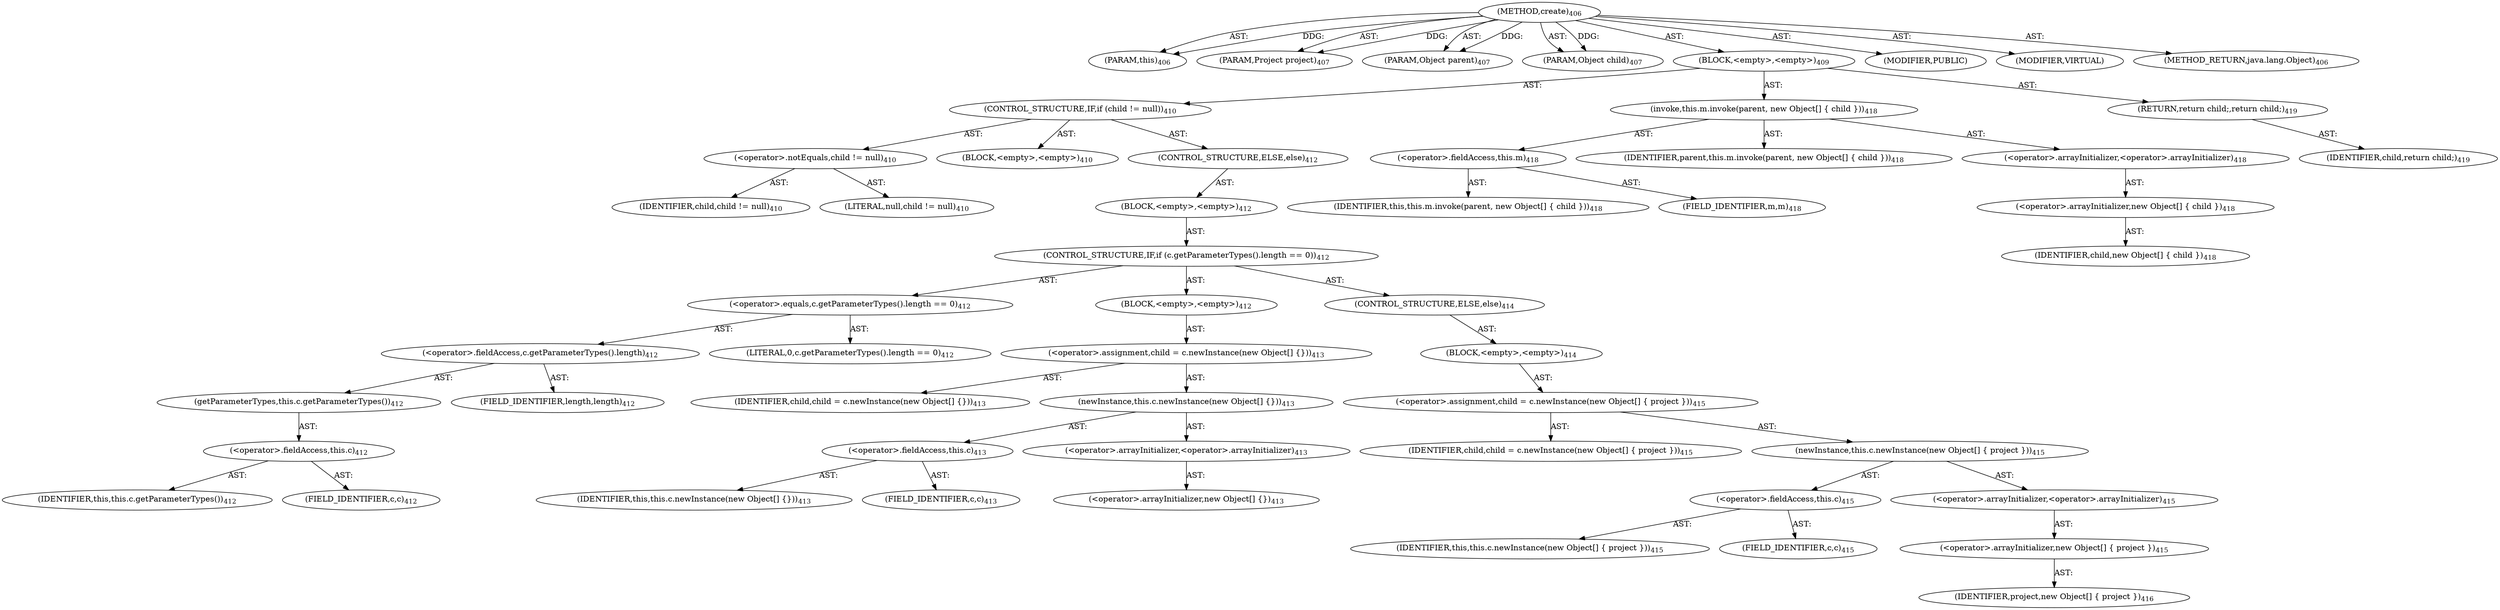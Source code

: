 digraph "create" {  
"111669149782" [label = <(METHOD,create)<SUB>406</SUB>> ]
"115964117222" [label = <(PARAM,this)<SUB>406</SUB>> ]
"115964117223" [label = <(PARAM,Project project)<SUB>407</SUB>> ]
"115964117224" [label = <(PARAM,Object parent)<SUB>407</SUB>> ]
"115964117225" [label = <(PARAM,Object child)<SUB>407</SUB>> ]
"25769804032" [label = <(BLOCK,&lt;empty&gt;,&lt;empty&gt;)<SUB>409</SUB>> ]
"47244640384" [label = <(CONTROL_STRUCTURE,IF,if (child != null))<SUB>410</SUB>> ]
"30064772004" [label = <(&lt;operator&gt;.notEquals,child != null)<SUB>410</SUB>> ]
"68719477536" [label = <(IDENTIFIER,child,child != null)<SUB>410</SUB>> ]
"90194313355" [label = <(LITERAL,null,child != null)<SUB>410</SUB>> ]
"25769804033" [label = <(BLOCK,&lt;empty&gt;,&lt;empty&gt;)<SUB>410</SUB>> ]
"47244640385" [label = <(CONTROL_STRUCTURE,ELSE,else)<SUB>412</SUB>> ]
"25769804034" [label = <(BLOCK,&lt;empty&gt;,&lt;empty&gt;)<SUB>412</SUB>> ]
"47244640386" [label = <(CONTROL_STRUCTURE,IF,if (c.getParameterTypes().length == 0))<SUB>412</SUB>> ]
"30064772005" [label = <(&lt;operator&gt;.equals,c.getParameterTypes().length == 0)<SUB>412</SUB>> ]
"30064772006" [label = <(&lt;operator&gt;.fieldAccess,c.getParameterTypes().length)<SUB>412</SUB>> ]
"30064772007" [label = <(getParameterTypes,this.c.getParameterTypes())<SUB>412</SUB>> ]
"30064772008" [label = <(&lt;operator&gt;.fieldAccess,this.c)<SUB>412</SUB>> ]
"68719477537" [label = <(IDENTIFIER,this,this.c.getParameterTypes())<SUB>412</SUB>> ]
"55834575050" [label = <(FIELD_IDENTIFIER,c,c)<SUB>412</SUB>> ]
"55834575051" [label = <(FIELD_IDENTIFIER,length,length)<SUB>412</SUB>> ]
"90194313356" [label = <(LITERAL,0,c.getParameterTypes().length == 0)<SUB>412</SUB>> ]
"25769804035" [label = <(BLOCK,&lt;empty&gt;,&lt;empty&gt;)<SUB>412</SUB>> ]
"30064772009" [label = <(&lt;operator&gt;.assignment,child = c.newInstance(new Object[] {}))<SUB>413</SUB>> ]
"68719477538" [label = <(IDENTIFIER,child,child = c.newInstance(new Object[] {}))<SUB>413</SUB>> ]
"30064772010" [label = <(newInstance,this.c.newInstance(new Object[] {}))<SUB>413</SUB>> ]
"30064772011" [label = <(&lt;operator&gt;.fieldAccess,this.c)<SUB>413</SUB>> ]
"68719477539" [label = <(IDENTIFIER,this,this.c.newInstance(new Object[] {}))<SUB>413</SUB>> ]
"55834575052" [label = <(FIELD_IDENTIFIER,c,c)<SUB>413</SUB>> ]
"30064772012" [label = <(&lt;operator&gt;.arrayInitializer,&lt;operator&gt;.arrayInitializer)<SUB>413</SUB>> ]
"30064772013" [label = <(&lt;operator&gt;.arrayInitializer,new Object[] {})<SUB>413</SUB>> ]
"47244640387" [label = <(CONTROL_STRUCTURE,ELSE,else)<SUB>414</SUB>> ]
"25769804036" [label = <(BLOCK,&lt;empty&gt;,&lt;empty&gt;)<SUB>414</SUB>> ]
"30064772014" [label = <(&lt;operator&gt;.assignment,child = c.newInstance(new Object[] { project }))<SUB>415</SUB>> ]
"68719477540" [label = <(IDENTIFIER,child,child = c.newInstance(new Object[] { project }))<SUB>415</SUB>> ]
"30064772015" [label = <(newInstance,this.c.newInstance(new Object[] { project }))<SUB>415</SUB>> ]
"30064772016" [label = <(&lt;operator&gt;.fieldAccess,this.c)<SUB>415</SUB>> ]
"68719477541" [label = <(IDENTIFIER,this,this.c.newInstance(new Object[] { project }))<SUB>415</SUB>> ]
"55834575053" [label = <(FIELD_IDENTIFIER,c,c)<SUB>415</SUB>> ]
"30064772017" [label = <(&lt;operator&gt;.arrayInitializer,&lt;operator&gt;.arrayInitializer)<SUB>415</SUB>> ]
"30064772018" [label = <(&lt;operator&gt;.arrayInitializer,new Object[] { project })<SUB>415</SUB>> ]
"68719477542" [label = <(IDENTIFIER,project,new Object[] { project })<SUB>416</SUB>> ]
"30064772019" [label = <(invoke,this.m.invoke(parent, new Object[] { child }))<SUB>418</SUB>> ]
"30064772020" [label = <(&lt;operator&gt;.fieldAccess,this.m)<SUB>418</SUB>> ]
"68719477543" [label = <(IDENTIFIER,this,this.m.invoke(parent, new Object[] { child }))<SUB>418</SUB>> ]
"55834575054" [label = <(FIELD_IDENTIFIER,m,m)<SUB>418</SUB>> ]
"68719477544" [label = <(IDENTIFIER,parent,this.m.invoke(parent, new Object[] { child }))<SUB>418</SUB>> ]
"30064772021" [label = <(&lt;operator&gt;.arrayInitializer,&lt;operator&gt;.arrayInitializer)<SUB>418</SUB>> ]
"30064772022" [label = <(&lt;operator&gt;.arrayInitializer,new Object[] { child })<SUB>418</SUB>> ]
"68719477545" [label = <(IDENTIFIER,child,new Object[] { child })<SUB>418</SUB>> ]
"146028888125" [label = <(RETURN,return child;,return child;)<SUB>419</SUB>> ]
"68719477546" [label = <(IDENTIFIER,child,return child;)<SUB>419</SUB>> ]
"133143986374" [label = <(MODIFIER,PUBLIC)> ]
"133143986375" [label = <(MODIFIER,VIRTUAL)> ]
"128849018966" [label = <(METHOD_RETURN,java.lang.Object)<SUB>406</SUB>> ]
  "111669149782" -> "115964117222"  [ label = "AST: "] 
  "111669149782" -> "115964117223"  [ label = "AST: "] 
  "111669149782" -> "115964117224"  [ label = "AST: "] 
  "111669149782" -> "115964117225"  [ label = "AST: "] 
  "111669149782" -> "25769804032"  [ label = "AST: "] 
  "111669149782" -> "133143986374"  [ label = "AST: "] 
  "111669149782" -> "133143986375"  [ label = "AST: "] 
  "111669149782" -> "128849018966"  [ label = "AST: "] 
  "25769804032" -> "47244640384"  [ label = "AST: "] 
  "25769804032" -> "30064772019"  [ label = "AST: "] 
  "25769804032" -> "146028888125"  [ label = "AST: "] 
  "47244640384" -> "30064772004"  [ label = "AST: "] 
  "47244640384" -> "25769804033"  [ label = "AST: "] 
  "47244640384" -> "47244640385"  [ label = "AST: "] 
  "30064772004" -> "68719477536"  [ label = "AST: "] 
  "30064772004" -> "90194313355"  [ label = "AST: "] 
  "47244640385" -> "25769804034"  [ label = "AST: "] 
  "25769804034" -> "47244640386"  [ label = "AST: "] 
  "47244640386" -> "30064772005"  [ label = "AST: "] 
  "47244640386" -> "25769804035"  [ label = "AST: "] 
  "47244640386" -> "47244640387"  [ label = "AST: "] 
  "30064772005" -> "30064772006"  [ label = "AST: "] 
  "30064772005" -> "90194313356"  [ label = "AST: "] 
  "30064772006" -> "30064772007"  [ label = "AST: "] 
  "30064772006" -> "55834575051"  [ label = "AST: "] 
  "30064772007" -> "30064772008"  [ label = "AST: "] 
  "30064772008" -> "68719477537"  [ label = "AST: "] 
  "30064772008" -> "55834575050"  [ label = "AST: "] 
  "25769804035" -> "30064772009"  [ label = "AST: "] 
  "30064772009" -> "68719477538"  [ label = "AST: "] 
  "30064772009" -> "30064772010"  [ label = "AST: "] 
  "30064772010" -> "30064772011"  [ label = "AST: "] 
  "30064772010" -> "30064772012"  [ label = "AST: "] 
  "30064772011" -> "68719477539"  [ label = "AST: "] 
  "30064772011" -> "55834575052"  [ label = "AST: "] 
  "30064772012" -> "30064772013"  [ label = "AST: "] 
  "47244640387" -> "25769804036"  [ label = "AST: "] 
  "25769804036" -> "30064772014"  [ label = "AST: "] 
  "30064772014" -> "68719477540"  [ label = "AST: "] 
  "30064772014" -> "30064772015"  [ label = "AST: "] 
  "30064772015" -> "30064772016"  [ label = "AST: "] 
  "30064772015" -> "30064772017"  [ label = "AST: "] 
  "30064772016" -> "68719477541"  [ label = "AST: "] 
  "30064772016" -> "55834575053"  [ label = "AST: "] 
  "30064772017" -> "30064772018"  [ label = "AST: "] 
  "30064772018" -> "68719477542"  [ label = "AST: "] 
  "30064772019" -> "30064772020"  [ label = "AST: "] 
  "30064772019" -> "68719477544"  [ label = "AST: "] 
  "30064772019" -> "30064772021"  [ label = "AST: "] 
  "30064772020" -> "68719477543"  [ label = "AST: "] 
  "30064772020" -> "55834575054"  [ label = "AST: "] 
  "30064772021" -> "30064772022"  [ label = "AST: "] 
  "30064772022" -> "68719477545"  [ label = "AST: "] 
  "146028888125" -> "68719477546"  [ label = "AST: "] 
  "111669149782" -> "115964117222"  [ label = "DDG: "] 
  "111669149782" -> "115964117223"  [ label = "DDG: "] 
  "111669149782" -> "115964117224"  [ label = "DDG: "] 
  "111669149782" -> "115964117225"  [ label = "DDG: "] 
}
